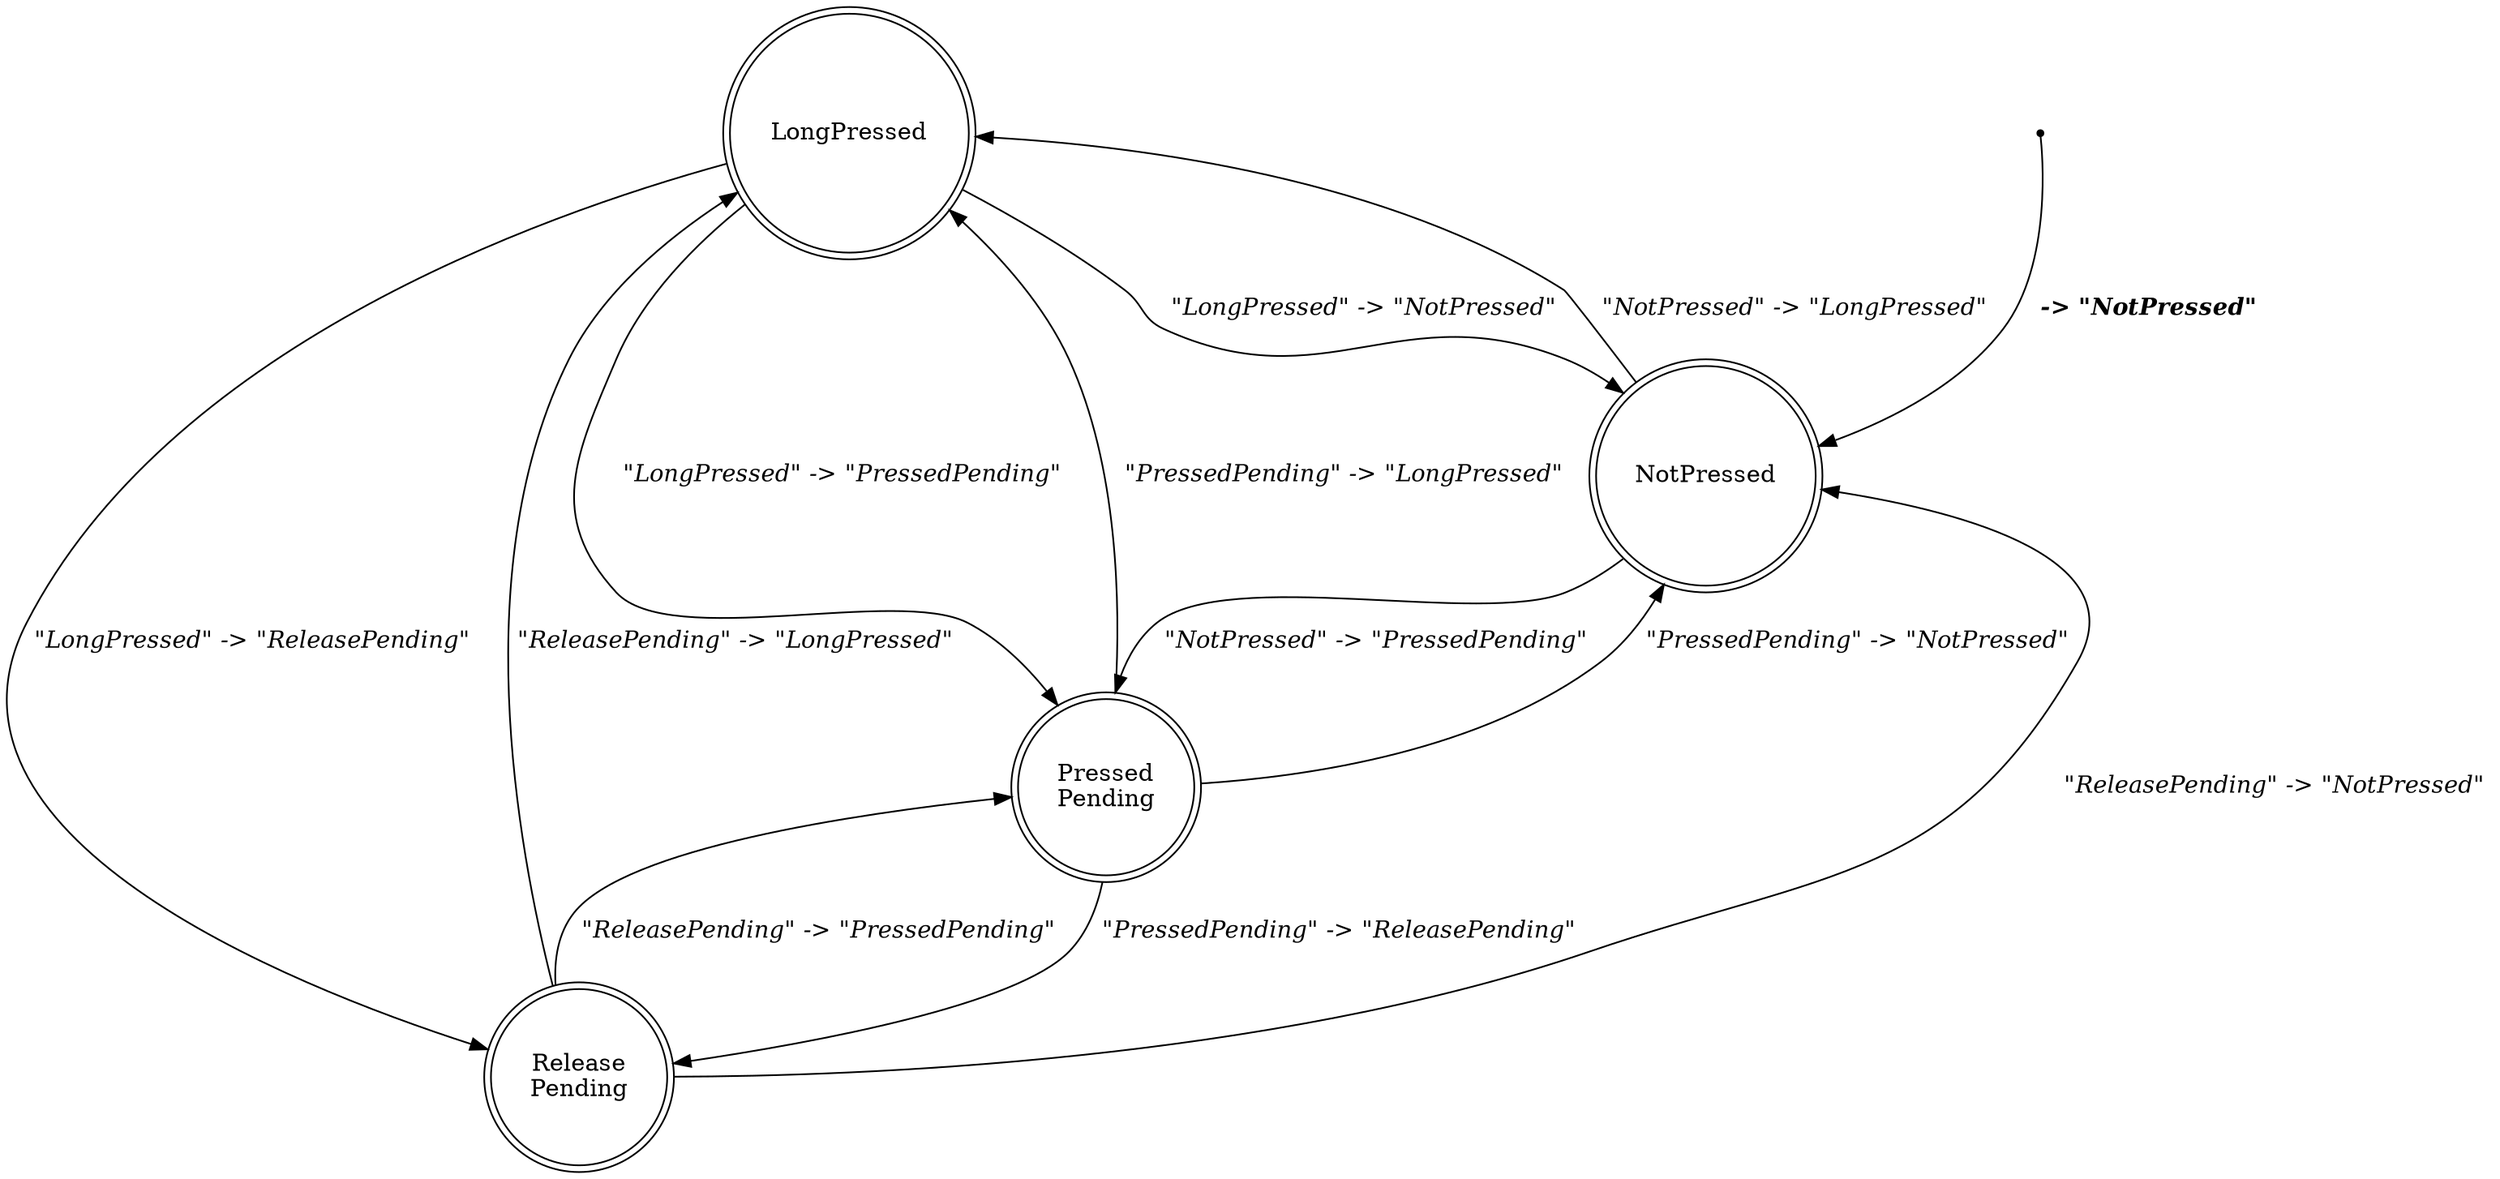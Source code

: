 digraph button_stm {
    LongPressed[label="LongPressed"][shape="doublecircle"];
    NotPressed[label="NotPressed"][shape="doublecircle"];
    PressedPending[label="Pressed\nPending"][shape="doublecircle"];
    ReleasePending[label="Release\nPending"][shape="doublecircle"];
    _start[label="_start"][shape="point"];
    _start -> NotPressed[label=<<TABLE BORDER="0"><TR><TD><B><I> -&gt; "NotPressed"</I></B></TD></TR></TABLE>>];
    ReleasePending -> NotPressed[label=<<TABLE BORDER="0"><TR><TD><I>"ReleasePending" -&gt; "NotPressed"</I></TD></TR></TABLE>>];
    PressedPending -> NotPressed[label=<<TABLE BORDER="0"><TR><TD><I>"PressedPending" -&gt; "NotPressed"</I></TD></TR></TABLE>>];
    LongPressed -> NotPressed[label=<<TABLE BORDER="0"><TR><TD><I>"LongPressed" -&gt; "NotPressed"</I></TD></TR></TABLE>>];
    PressedPending -> ReleasePending[label=<<TABLE BORDER="0"><TR><TD><I>"PressedPending" -&gt; "ReleasePending"</I></TD></TR></TABLE>>];
    LongPressed -> ReleasePending[label=<<TABLE BORDER="0"><TR><TD><I>"LongPressed" -&gt; "ReleasePending"</I></TD></TR></TABLE>>];
    NotPressed -> PressedPending[label=<<TABLE BORDER="0"><TR><TD><I>"NotPressed" -&gt; "PressedPending"</I></TD></TR></TABLE>>];
    ReleasePending -> PressedPending[label=<<TABLE BORDER="0"><TR><TD><I>"ReleasePending" -&gt; "PressedPending"</I></TD></TR></TABLE>>];
    LongPressed -> PressedPending[label=<<TABLE BORDER="0"><TR><TD><I>"LongPressed" -&gt; "PressedPending"</I></TD></TR></TABLE>>];
    NotPressed -> LongPressed[label=<<TABLE BORDER="0"><TR><TD><I>"NotPressed" -&gt; "LongPressed"</I></TD></TR></TABLE>>];
    ReleasePending -> LongPressed[label=<<TABLE BORDER="0"><TR><TD><I>"ReleasePending" -&gt; "LongPressed"</I></TD></TR></TABLE>>];
    PressedPending -> LongPressed[label=<<TABLE BORDER="0"><TR><TD><I>"PressedPending" -&gt; "LongPressed"</I></TD></TR></TABLE>>];
}
